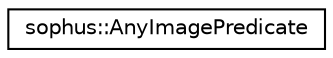 digraph "Graphical Class Hierarchy"
{
 // LATEX_PDF_SIZE
  edge [fontname="Helvetica",fontsize="10",labelfontname="Helvetica",labelfontsize="10"];
  node [fontname="Helvetica",fontsize="10",shape=record];
  rankdir="LR";
  Node0 [label="sophus::AnyImagePredicate",height=0.2,width=0.4,color="black", fillcolor="white", style="filled",URL="$structsophus_1_1_any_image_predicate.html",tooltip=" "];
}
